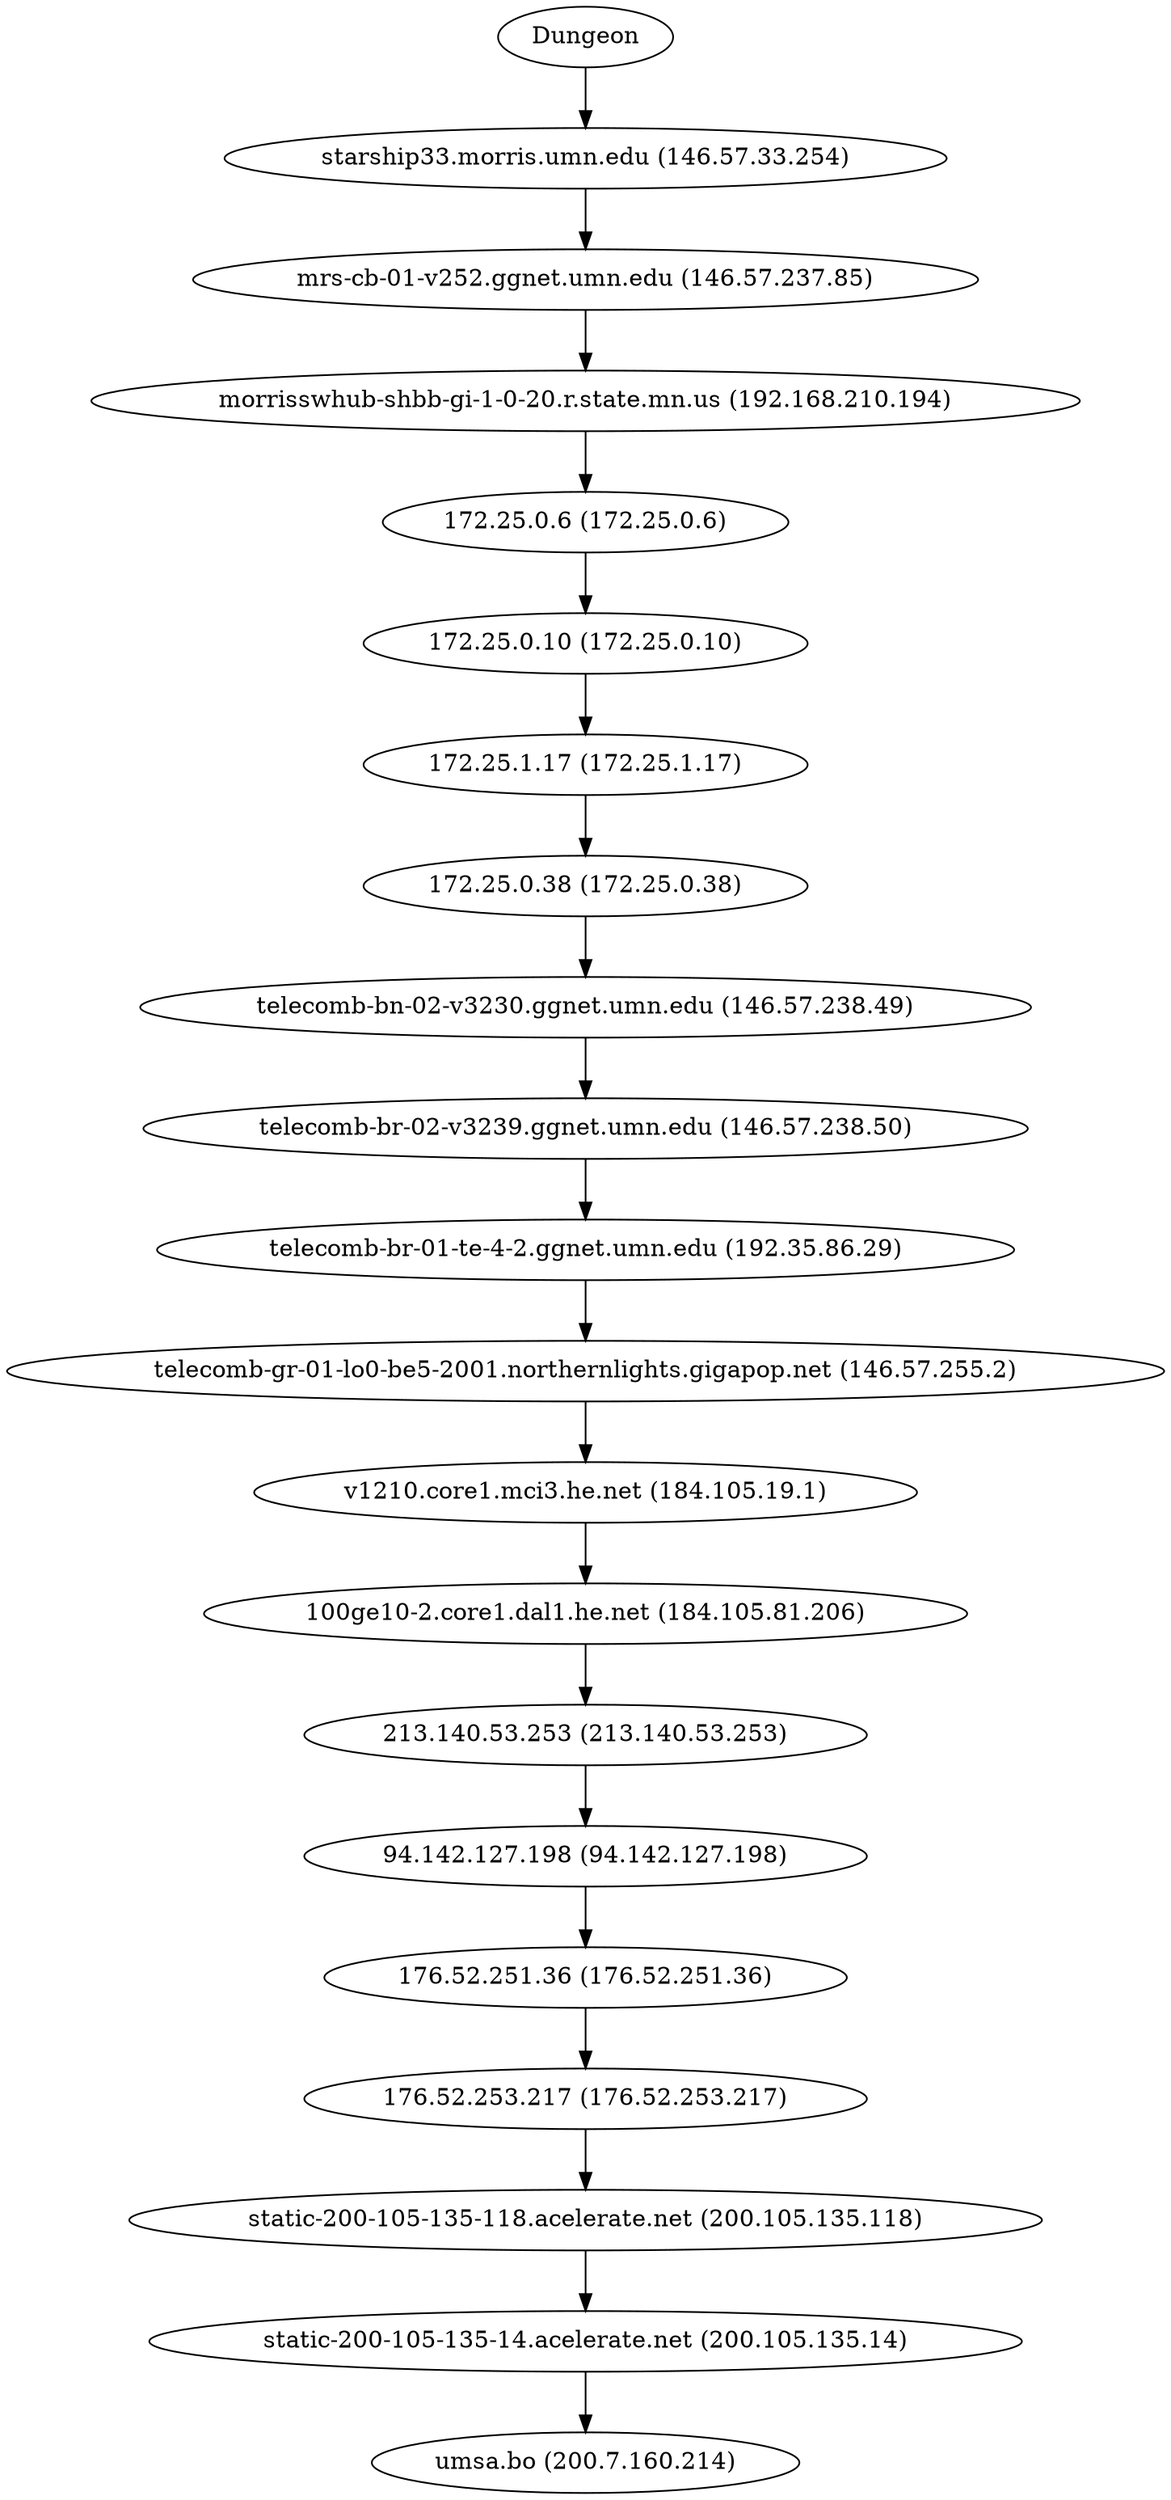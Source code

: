 digraph network {

// traceroute to umsa.bo (200.7.160.214), 60 hops max, 60 byte packets
"Dungeon" -> "starship33.morris.umn.edu (146.57.33.254)";
"starship33.morris.umn.edu (146.57.33.254)" -> "mrs-cb-01-v252.ggnet.umn.edu (146.57.237.85)";
"mrs-cb-01-v252.ggnet.umn.edu (146.57.237.85)" -> "morrisswhub-shbb-gi-1-0-20.r.state.mn.us (192.168.210.194)";
"morrisswhub-shbb-gi-1-0-20.r.state.mn.us (192.168.210.194)" -> "172.25.0.6 (172.25.0.6)";
"172.25.0.6 (172.25.0.6)" -> "172.25.0.10 (172.25.0.10)";
"172.25.0.10 (172.25.0.10)" -> "172.25.1.17 (172.25.1.17)";
"172.25.1.17 (172.25.1.17)" -> "172.25.0.38 (172.25.0.38)";
"172.25.0.38 (172.25.0.38)" -> "telecomb-bn-02-v3230.ggnet.umn.edu (146.57.238.49)";
"telecomb-bn-02-v3230.ggnet.umn.edu (146.57.238.49)" -> "telecomb-br-02-v3239.ggnet.umn.edu (146.57.238.50)";
"telecomb-br-02-v3239.ggnet.umn.edu (146.57.238.50)" -> "telecomb-br-01-te-4-2.ggnet.umn.edu (192.35.86.29)";
"telecomb-br-01-te-4-2.ggnet.umn.edu (192.35.86.29)" -> "telecomb-gr-01-lo0-be5-2001.northernlights.gigapop.net (146.57.255.2)";
"telecomb-gr-01-lo0-be5-2001.northernlights.gigapop.net (146.57.255.2)" -> "v1210.core1.mci3.he.net (184.105.19.1)";
"v1210.core1.mci3.he.net (184.105.19.1)" -> "100ge10-2.core1.dal1.he.net (184.105.81.206)";
"100ge10-2.core1.dal1.he.net (184.105.81.206)" -> "213.140.53.253 (213.140.53.253)";
"213.140.53.253 (213.140.53.253)" -> "94.142.127.198 (94.142.127.198)";
"94.142.127.198 (94.142.127.198)" -> "176.52.251.36 (176.52.251.36)";
"176.52.251.36 (176.52.251.36)" -> "176.52.253.217 (176.52.253.217)";
"176.52.253.217 (176.52.253.217)" -> "static-200-105-135-118.acelerate.net (200.105.135.118)";
"static-200-105-135-118.acelerate.net (200.105.135.118)" -> "static-200-105-135-14.acelerate.net (200.105.135.14)";
"static-200-105-135-14.acelerate.net (200.105.135.14)" -> "umsa.bo (200.7.160.214)";
}
